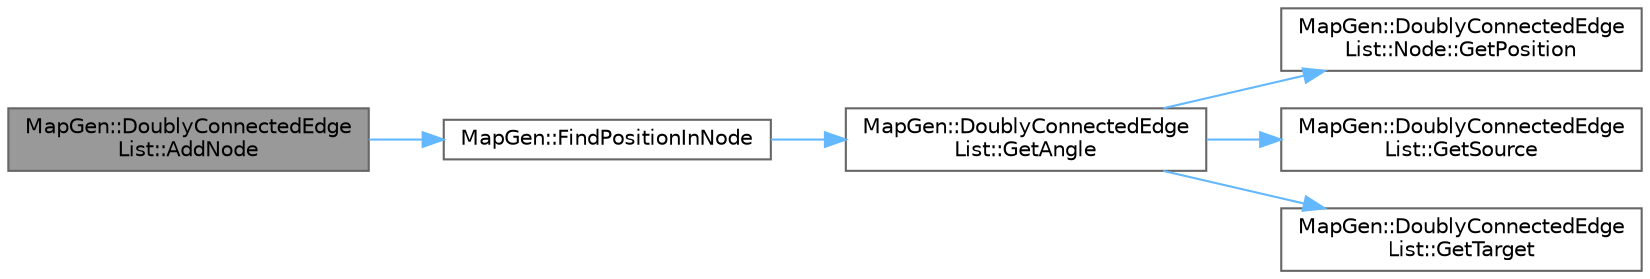 digraph "MapGen::DoublyConnectedEdgeList::AddNode"
{
 // INTERACTIVE_SVG=YES
 // LATEX_PDF_SIZE
  bgcolor="transparent";
  edge [fontname=Helvetica,fontsize=10,labelfontname=Helvetica,labelfontsize=10];
  node [fontname=Helvetica,fontsize=10,shape=box,height=0.2,width=0.4];
  rankdir="LR";
  Node1 [id="Node000001",label="MapGen::DoublyConnectedEdge\lList::AddNode",height=0.2,width=0.4,color="gray40", fillcolor="grey60", style="filled", fontcolor="black",tooltip="{"];
  Node1 -> Node2 [id="edge1_Node000001_Node000002",color="steelblue1",style="solid",tooltip=" "];
  Node2 [id="Node000002",label="MapGen::FindPositionInNode",height=0.2,width=0.4,color="grey40", fillcolor="white", style="filled",URL="$d2/de5/namespaceMapGen.html#a42712bbc8b13aab6cc42cf759ba55e75",tooltip="Return the pair {prev, next}, where prev/next is the previous/next edge counterclockwise around edge'..."];
  Node2 -> Node3 [id="edge2_Node000002_Node000003",color="steelblue1",style="solid",tooltip=" "];
  Node3 [id="Node000003",label="MapGen::DoublyConnectedEdge\lList::GetAngle",height=0.2,width=0.4,color="grey40", fillcolor="white", style="filled",URL="$d3/d57/classMapGen_1_1DoublyConnectedEdgeList.html#a3932fa65377660f9cbfa829cf068ae08",tooltip="Return the angle [-pi, pi] of the half-edge."];
  Node3 -> Node4 [id="edge3_Node000003_Node000004",color="steelblue1",style="solid",tooltip=" "];
  Node4 [id="Node000004",label="MapGen::DoublyConnectedEdge\lList::Node::GetPosition",height=0.2,width=0.4,color="grey40", fillcolor="white", style="filled",URL="$de/d6b/structMapGen_1_1DoublyConnectedEdgeList_1_1Node.html#a1404bf5477f16a79bcadd8300c64fa37",tooltip=" "];
  Node3 -> Node5 [id="edge4_Node000003_Node000005",color="steelblue1",style="solid",tooltip=" "];
  Node5 [id="Node000005",label="MapGen::DoublyConnectedEdge\lList::GetSource",height=0.2,width=0.4,color="grey40", fillcolor="white", style="filled",URL="$d3/d57/classMapGen_1_1DoublyConnectedEdgeList.html#a801df47ea999c7f42a3bc829ad6b71b4",tooltip=" "];
  Node3 -> Node6 [id="edge5_Node000003_Node000006",color="steelblue1",style="solid",tooltip=" "];
  Node6 [id="Node000006",label="MapGen::DoublyConnectedEdge\lList::GetTarget",height=0.2,width=0.4,color="grey40", fillcolor="white", style="filled",URL="$d3/d57/classMapGen_1_1DoublyConnectedEdgeList.html#a492040546af8e497cddc5263a939405a",tooltip=" "];
}
